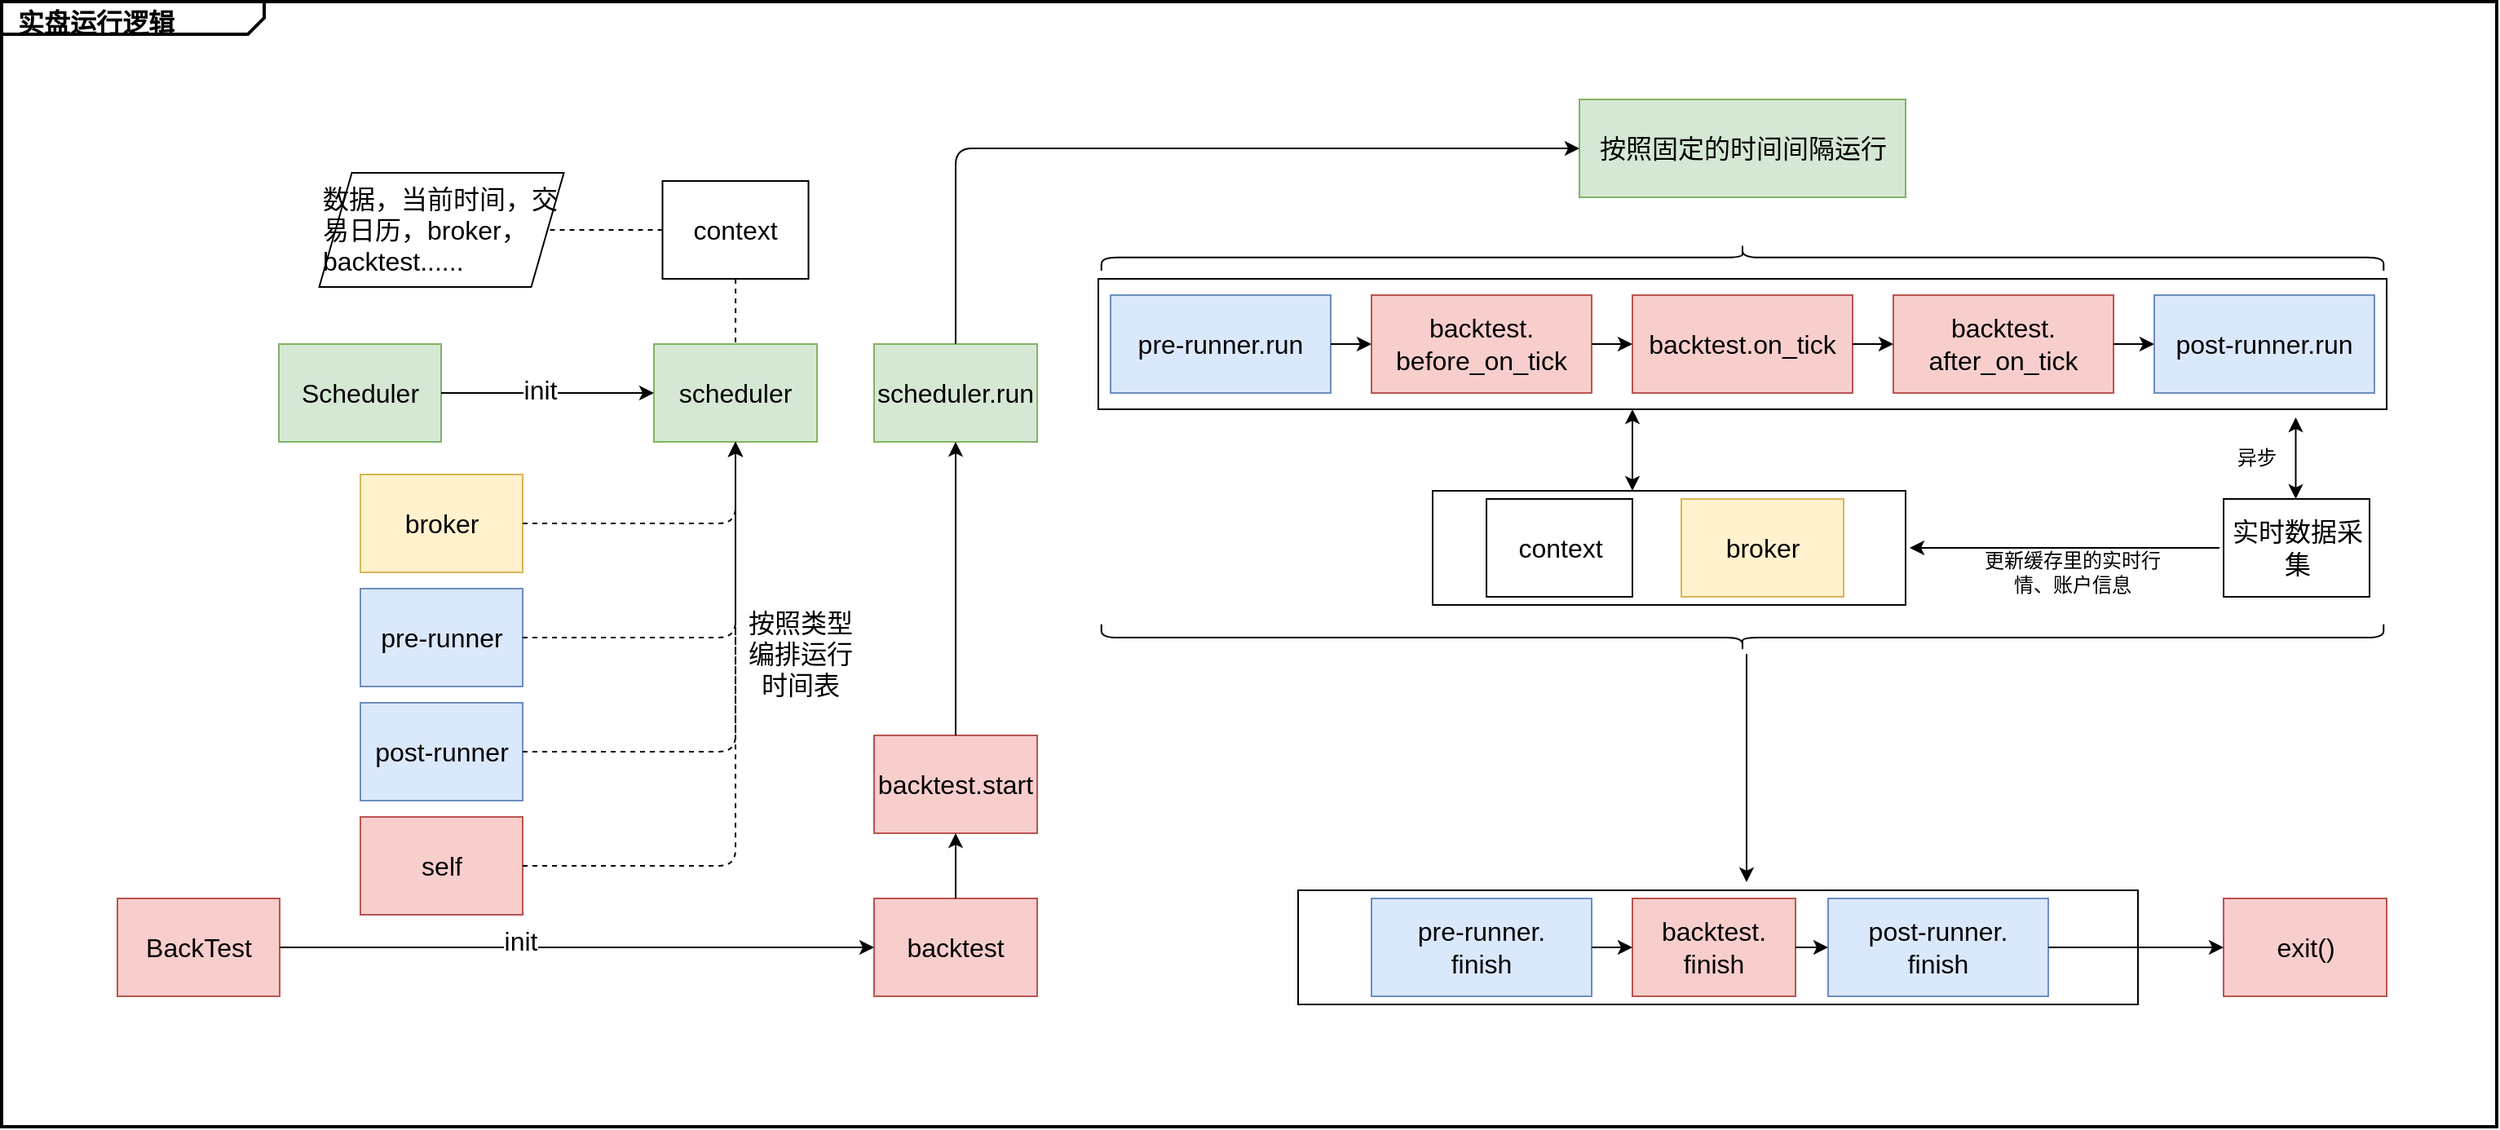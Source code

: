 <mxfile version="14.6.13" type="github">
  <diagram name="Page-1" id="929967ad-93f9-6ef4-fab6-5d389245f69c">
    <mxGraphModel dx="3179.5" dy="794" grid="1" gridSize="10" guides="1" tooltips="1" connect="1" arrows="1" fold="1" page="1" pageScale="1.5" pageWidth="1169" pageHeight="826" background="none" math="0" shadow="0">
      <root>
        <mxCell id="0" style=";html=1;" />
        <mxCell id="1" style=";html=1;" parent="0" />
        <mxCell id="DJqlXa8Qvgp3mCInFXNU-80" value="" style="rounded=0;whiteSpace=wrap;html=1;fontSize=16;align=left;" parent="1" vertex="1">
          <mxGeometry x="725" y="925" width="515" height="70" as="geometry" />
        </mxCell>
        <mxCell id="DJqlXa8Qvgp3mCInFXNU-73" value="" style="rounded=0;whiteSpace=wrap;html=1;fontSize=16;align=left;" parent="1" vertex="1">
          <mxGeometry x="807.5" y="680" width="290" height="70" as="geometry" />
        </mxCell>
        <mxCell id="DJqlXa8Qvgp3mCInFXNU-70" value="" style="rounded=0;whiteSpace=wrap;html=1;fontSize=16;align=left;" parent="1" vertex="1">
          <mxGeometry x="602.5" y="550" width="790" height="80" as="geometry" />
        </mxCell>
        <mxCell id="1672d66443f91eb5-1" value="&lt;p style=&quot;margin: 4px 0px 0px 10px ; text-align: left ; font-size: 16px&quot;&gt;&lt;b&gt;实盘运行逻辑&lt;/b&gt;&lt;/p&gt;" style="html=1;strokeWidth=2;shape=mxgraph.sysml.package;html=1;overflow=fill;whiteSpace=wrap;gradientColor=none;fontSize=16;align=center;labelX=161;shadow=0;sketch=0;fillColor=none;connectable=0;" parent="1" vertex="1">
          <mxGeometry x="-70" y="380" width="1530" height="690" as="geometry" />
        </mxCell>
        <mxCell id="1672d66443f91eb5-13" style="edgeStyle=orthogonalEdgeStyle;rounded=0;html=1;jettySize=auto;orthogonalLoop=1;endArrow=circlePlus;endFill=0;fontSize=16;" parent="1" edge="1">
          <mxGeometry relative="1" as="geometry">
            <Array as="points">
              <mxPoint x="477" y="485" />
              <mxPoint x="517" y="485" />
            </Array>
            <mxPoint x="517" y="445" as="targetPoint" />
          </mxGeometry>
        </mxCell>
        <mxCell id="1672d66443f91eb5-15" style="edgeStyle=orthogonalEdgeStyle;rounded=0;html=1;endArrow=circlePlus;endFill=0;jettySize=auto;orthogonalLoop=1;fontSize=16;" parent="1" edge="1">
          <mxGeometry relative="1" as="geometry">
            <Array as="points">
              <mxPoint x="717" y="485" />
              <mxPoint x="517" y="485" />
            </Array>
            <mxPoint x="517" y="445" as="targetPoint" />
          </mxGeometry>
        </mxCell>
        <mxCell id="1672d66443f91eb5-21" style="edgeStyle=none;rounded=0;html=1;dashed=1;endArrow=none;endFill=0;jettySize=auto;orthogonalLoop=1;fontSize=16;" parent="1" edge="1">
          <mxGeometry relative="1" as="geometry">
            <mxPoint x="1137.417" y="605" as="sourcePoint" />
          </mxGeometry>
        </mxCell>
        <mxCell id="1672d66443f91eb5-16" style="edgeStyle=orthogonalEdgeStyle;rounded=0;html=1;endArrow=circlePlus;endFill=0;jettySize=auto;orthogonalLoop=1;entryX=0.25;entryY=1;fontSize=16;" parent="1" edge="1">
          <mxGeometry relative="1" as="geometry">
            <Array as="points">
              <mxPoint x="627" y="635" />
              <mxPoint x="677" y="635" />
            </Array>
            <mxPoint x="677" y="605" as="targetPoint" />
          </mxGeometry>
        </mxCell>
        <mxCell id="1672d66443f91eb5-17" style="edgeStyle=orthogonalEdgeStyle;rounded=0;html=1;endArrow=circlePlus;endFill=0;jettySize=auto;orthogonalLoop=1;entryX=0.5;entryY=1;fontSize=16;" parent="1" edge="1">
          <mxGeometry relative="1" as="geometry">
            <Array as="points">
              <mxPoint x="817" y="635" />
              <mxPoint x="717" y="635" />
            </Array>
            <mxPoint x="817" y="655" as="sourcePoint" />
          </mxGeometry>
        </mxCell>
        <mxCell id="1672d66443f91eb5-18" style="edgeStyle=orthogonalEdgeStyle;rounded=0;html=1;endArrow=circlePlus;endFill=0;jettySize=auto;orthogonalLoop=1;entryX=0.75;entryY=1;fontSize=16;" parent="1" edge="1">
          <mxGeometry relative="1" as="geometry">
            <Array as="points">
              <mxPoint x="1017" y="625" />
              <mxPoint x="757" y="625" />
            </Array>
            <mxPoint x="1017" y="655" as="sourcePoint" />
          </mxGeometry>
        </mxCell>
        <mxCell id="1672d66443f91eb5-22" style="edgeStyle=none;rounded=0;html=1;dashed=1;endArrow=none;endFill=0;jettySize=auto;orthogonalLoop=1;fontSize=16;" parent="1" edge="1">
          <mxGeometry relative="1" as="geometry">
            <mxPoint x="1017" y="425" as="targetPoint" />
          </mxGeometry>
        </mxCell>
        <mxCell id="1672d66443f91eb5-14" style="edgeStyle=orthogonalEdgeStyle;rounded=0;html=1;endArrow=circlePlus;endFill=0;jettySize=auto;orthogonalLoop=1;fontSize=16;" parent="1" edge="1">
          <mxGeometry relative="1" as="geometry">
            <Array as="points">
              <mxPoint x="477" y="755" />
              <mxPoint x="477" y="755" />
            </Array>
            <mxPoint x="477" y="615" as="targetPoint" />
          </mxGeometry>
        </mxCell>
        <mxCell id="1672d66443f91eb5-19" style="rounded=0;html=1;endArrow=none;endFill=0;jettySize=auto;orthogonalLoop=1;dashed=1;fontSize=16;" parent="1" edge="1">
          <mxGeometry relative="1" as="geometry">
            <mxPoint x="1000.03" y="725" as="targetPoint" />
          </mxGeometry>
        </mxCell>
        <mxCell id="1672d66443f91eb5-20" style="edgeStyle=none;rounded=0;html=1;dashed=1;endArrow=none;endFill=0;jettySize=auto;orthogonalLoop=1;fontSize=16;" parent="1" edge="1">
          <mxGeometry relative="1" as="geometry">
            <mxPoint x="1187" y="605" as="targetPoint" />
          </mxGeometry>
        </mxCell>
        <mxCell id="DJqlXa8Qvgp3mCInFXNU-1" value="Scheduler" style="rounded=0;whiteSpace=wrap;html=1;fontSize=16;fillColor=#d5e8d4;strokeColor=#82b366;" parent="1" vertex="1">
          <mxGeometry x="100" y="590" width="99.5" height="60" as="geometry" />
        </mxCell>
        <mxCell id="DJqlXa8Qvgp3mCInFXNU-2" value="scheduler" style="rounded=0;whiteSpace=wrap;html=1;fontSize=16;fillColor=#d5e8d4;strokeColor=#82b366;" parent="1" vertex="1">
          <mxGeometry x="330" y="590" width="100" height="60" as="geometry" />
        </mxCell>
        <mxCell id="DJqlXa8Qvgp3mCInFXNU-3" value="" style="endArrow=classic;startArrow=none;html=1;fontSize=16;startFill=0;" parent="1" source="DJqlXa8Qvgp3mCInFXNU-1" target="DJqlXa8Qvgp3mCInFXNU-2" edge="1">
          <mxGeometry width="50" height="50" relative="1" as="geometry">
            <mxPoint x="730" y="640" as="sourcePoint" />
            <mxPoint x="780" y="590" as="targetPoint" />
          </mxGeometry>
        </mxCell>
        <mxCell id="DJqlXa8Qvgp3mCInFXNU-4" value="init" style="edgeLabel;html=1;align=center;verticalAlign=middle;resizable=0;points=[];fontSize=16;" parent="DJqlXa8Qvgp3mCInFXNU-3" vertex="1" connectable="0">
          <mxGeometry x="-0.08" y="2" relative="1" as="geometry">
            <mxPoint as="offset" />
          </mxGeometry>
        </mxCell>
        <mxCell id="DJqlXa8Qvgp3mCInFXNU-27" value="" style="edgeStyle=orthogonalEdgeStyle;rounded=0;orthogonalLoop=1;jettySize=auto;html=1;startArrow=none;startFill=0;endArrow=none;endFill=0;fontSize=16;dashed=1;" parent="1" source="DJqlXa8Qvgp3mCInFXNU-5" target="DJqlXa8Qvgp3mCInFXNU-66" edge="1">
          <mxGeometry relative="1" as="geometry">
            <mxPoint x="270" y="520" as="targetPoint" />
          </mxGeometry>
        </mxCell>
        <mxCell id="DJqlXa8Qvgp3mCInFXNU-5" value="context" style="rounded=0;whiteSpace=wrap;html=1;fontSize=16;" parent="1" vertex="1">
          <mxGeometry x="335.25" y="490" width="89.5" height="60" as="geometry" />
        </mxCell>
        <mxCell id="DJqlXa8Qvgp3mCInFXNU-16" value="BackTest" style="rounded=0;whiteSpace=wrap;html=1;fontSize=16;fillColor=#f8cecc;strokeColor=#b85450;" parent="1" vertex="1">
          <mxGeometry x="1" y="930" width="99.5" height="60" as="geometry" />
        </mxCell>
        <mxCell id="DJqlXa8Qvgp3mCInFXNU-17" value="backtest" style="rounded=0;whiteSpace=wrap;html=1;fontSize=16;fillColor=#f8cecc;strokeColor=#b85450;" parent="1" vertex="1">
          <mxGeometry x="465" y="930" width="100" height="60" as="geometry" />
        </mxCell>
        <mxCell id="DJqlXa8Qvgp3mCInFXNU-18" value="" style="edgeStyle=orthogonalEdgeStyle;rounded=0;orthogonalLoop=1;jettySize=auto;html=1;startArrow=none;startFill=0;endArrow=classic;endFill=1;fontSize=16;" parent="1" source="DJqlXa8Qvgp3mCInFXNU-16" target="DJqlXa8Qvgp3mCInFXNU-17" edge="1">
          <mxGeometry relative="1" as="geometry">
            <mxPoint x="560" y="789.5" as="sourcePoint" />
            <mxPoint x="640" y="789.5" as="targetPoint" />
          </mxGeometry>
        </mxCell>
        <mxCell id="DJqlXa8Qvgp3mCInFXNU-19" value="init" style="edgeLabel;html=1;align=center;verticalAlign=middle;resizable=0;points=[];fontSize=16;" parent="DJqlXa8Qvgp3mCInFXNU-18" vertex="1" connectable="0">
          <mxGeometry x="-0.191" y="4" relative="1" as="geometry">
            <mxPoint as="offset" />
          </mxGeometry>
        </mxCell>
        <mxCell id="DJqlXa8Qvgp3mCInFXNU-29" value="broker" style="rounded=0;whiteSpace=wrap;html=1;fontSize=16;fillColor=#fff2cc;strokeColor=#d6b656;" parent="1" vertex="1">
          <mxGeometry x="150" y="670" width="99.5" height="60" as="geometry" />
        </mxCell>
        <mxCell id="DJqlXa8Qvgp3mCInFXNU-30" value="pre-runner" style="rounded=0;whiteSpace=wrap;html=1;fontSize=16;fillColor=#dae8fc;strokeColor=#6c8ebf;" parent="1" vertex="1">
          <mxGeometry x="150" y="740" width="99.5" height="60" as="geometry" />
        </mxCell>
        <mxCell id="DJqlXa8Qvgp3mCInFXNU-31" value="self" style="rounded=0;whiteSpace=wrap;html=1;fontSize=16;fillColor=#f8cecc;strokeColor=#b85450;" parent="1" vertex="1">
          <mxGeometry x="150" y="880" width="99.5" height="60" as="geometry" />
        </mxCell>
        <mxCell id="DJqlXa8Qvgp3mCInFXNU-32" value="" style="endArrow=classic;html=1;dashed=1;fontSize=16;" parent="1" source="DJqlXa8Qvgp3mCInFXNU-29" target="DJqlXa8Qvgp3mCInFXNU-2" edge="1">
          <mxGeometry width="50" height="50" relative="1" as="geometry">
            <mxPoint x="400" y="810" as="sourcePoint" />
            <mxPoint x="450" y="760" as="targetPoint" />
            <Array as="points">
              <mxPoint x="380" y="700" />
            </Array>
          </mxGeometry>
        </mxCell>
        <mxCell id="DJqlXa8Qvgp3mCInFXNU-33" value="" style="endArrow=classic;html=1;dashed=1;fontSize=16;" parent="1" source="DJqlXa8Qvgp3mCInFXNU-30" target="DJqlXa8Qvgp3mCInFXNU-2" edge="1">
          <mxGeometry width="50" height="50" relative="1" as="geometry">
            <mxPoint x="350" y="850" as="sourcePoint" />
            <mxPoint x="400" y="800" as="targetPoint" />
            <Array as="points">
              <mxPoint x="380" y="770" />
            </Array>
          </mxGeometry>
        </mxCell>
        <mxCell id="DJqlXa8Qvgp3mCInFXNU-34" value="" style="endArrow=classic;html=1;dashed=1;fontSize=16;" parent="1" source="DJqlXa8Qvgp3mCInFXNU-31" target="DJqlXa8Qvgp3mCInFXNU-2" edge="1">
          <mxGeometry width="50" height="50" relative="1" as="geometry">
            <mxPoint x="320" y="910" as="sourcePoint" />
            <mxPoint x="360" y="760" as="targetPoint" />
            <Array as="points">
              <mxPoint x="380" y="910" />
            </Array>
          </mxGeometry>
        </mxCell>
        <mxCell id="DJqlXa8Qvgp3mCInFXNU-35" value="按照类型编排运行时间表" style="text;html=1;strokeColor=none;fillColor=none;align=center;verticalAlign=middle;whiteSpace=wrap;rounded=0;shadow=0;dashed=1;sketch=0;fontSize=16;" parent="1" vertex="1">
          <mxGeometry x="385" y="770" width="70" height="20" as="geometry" />
        </mxCell>
        <mxCell id="DJqlXa8Qvgp3mCInFXNU-36" value="" style="edgeStyle=orthogonalEdgeStyle;rounded=0;orthogonalLoop=1;jettySize=auto;html=1;startArrow=none;startFill=0;endArrow=none;endFill=0;fontSize=16;dashed=1;" parent="1" source="DJqlXa8Qvgp3mCInFXNU-5" target="DJqlXa8Qvgp3mCInFXNU-2" edge="1">
          <mxGeometry relative="1" as="geometry">
            <mxPoint x="390.1" y="500" as="sourcePoint" />
            <mxPoint x="390" y="450" as="targetPoint" />
          </mxGeometry>
        </mxCell>
        <mxCell id="DJqlXa8Qvgp3mCInFXNU-37" value="scheduler.run" style="rounded=0;whiteSpace=wrap;html=1;fontSize=16;fillColor=#d5e8d4;strokeColor=#82b366;" parent="1" vertex="1">
          <mxGeometry x="465" y="590" width="100" height="60" as="geometry" />
        </mxCell>
        <mxCell id="DJqlXa8Qvgp3mCInFXNU-39" value="backtest.start" style="rounded=0;whiteSpace=wrap;html=1;fontSize=16;fillColor=#f8cecc;strokeColor=#b85450;" parent="1" vertex="1">
          <mxGeometry x="465" y="830" width="100" height="60" as="geometry" />
        </mxCell>
        <mxCell id="DJqlXa8Qvgp3mCInFXNU-40" value="" style="endArrow=classic;html=1;fontSize=16;" parent="1" source="DJqlXa8Qvgp3mCInFXNU-39" target="DJqlXa8Qvgp3mCInFXNU-37" edge="1">
          <mxGeometry width="50" height="50" relative="1" as="geometry">
            <mxPoint x="500" y="780" as="sourcePoint" />
            <mxPoint x="550" y="730" as="targetPoint" />
          </mxGeometry>
        </mxCell>
        <mxCell id="DJqlXa8Qvgp3mCInFXNU-41" value="" style="endArrow=classic;html=1;fontSize=16;" parent="1" source="DJqlXa8Qvgp3mCInFXNU-17" target="DJqlXa8Qvgp3mCInFXNU-39" edge="1">
          <mxGeometry width="50" height="50" relative="1" as="geometry">
            <mxPoint x="740" y="930" as="sourcePoint" />
            <mxPoint x="740" y="750" as="targetPoint" />
          </mxGeometry>
        </mxCell>
        <mxCell id="DJqlXa8Qvgp3mCInFXNU-44" value="按照固定的时间间隔运行" style="rounded=0;whiteSpace=wrap;html=1;fontSize=16;fillColor=#d5e8d4;strokeColor=#82b366;" parent="1" vertex="1">
          <mxGeometry x="897.5" y="440" width="200" height="60" as="geometry" />
        </mxCell>
        <mxCell id="DJqlXa8Qvgp3mCInFXNU-45" value="backtest.on_tick" style="rounded=0;whiteSpace=wrap;html=1;fontSize=16;fillColor=#f8cecc;strokeColor=#b85450;" parent="1" vertex="1">
          <mxGeometry x="930" y="560" width="135" height="60" as="geometry" />
        </mxCell>
        <mxCell id="DJqlXa8Qvgp3mCInFXNU-46" value="" style="endArrow=classic;html=1;fontSize=16;" parent="1" source="DJqlXa8Qvgp3mCInFXNU-37" target="DJqlXa8Qvgp3mCInFXNU-44" edge="1">
          <mxGeometry width="50" height="50" relative="1" as="geometry">
            <mxPoint x="540" y="730" as="sourcePoint" />
            <mxPoint x="590" y="680" as="targetPoint" />
            <Array as="points">
              <mxPoint x="515" y="470" />
            </Array>
          </mxGeometry>
        </mxCell>
        <mxCell id="DJqlXa8Qvgp3mCInFXNU-47" value="" style="shape=curlyBracket;whiteSpace=wrap;html=1;rounded=1;fontSize=16;align=left;rotation=90;" parent="1" vertex="1">
          <mxGeometry x="989.38" y="143.75" width="16.25" height="786.25" as="geometry" />
        </mxCell>
        <mxCell id="DJqlXa8Qvgp3mCInFXNU-49" value="broker" style="rounded=0;whiteSpace=wrap;html=1;fontSize=16;fillColor=#fff2cc;strokeColor=#d6b656;" parent="1" vertex="1">
          <mxGeometry x="960" y="685" width="99.5" height="60" as="geometry" />
        </mxCell>
        <mxCell id="DJqlXa8Qvgp3mCInFXNU-50" value="pre-runner.run" style="rounded=0;whiteSpace=wrap;html=1;fontSize=16;fillColor=#dae8fc;strokeColor=#6c8ebf;" parent="1" vertex="1">
          <mxGeometry x="610" y="560" width="135" height="60" as="geometry" />
        </mxCell>
        <mxCell id="DJqlXa8Qvgp3mCInFXNU-52" value="backtest.&lt;br&gt;before_on_tick" style="rounded=0;whiteSpace=wrap;html=1;fontSize=16;fillColor=#f8cecc;strokeColor=#b85450;" parent="1" vertex="1">
          <mxGeometry x="770" y="560" width="135" height="60" as="geometry" />
        </mxCell>
        <mxCell id="DJqlXa8Qvgp3mCInFXNU-53" value="backtest.&lt;br&gt;after_on_tick" style="rounded=0;whiteSpace=wrap;html=1;fontSize=16;fillColor=#f8cecc;strokeColor=#b85450;" parent="1" vertex="1">
          <mxGeometry x="1090" y="560" width="135" height="60" as="geometry" />
        </mxCell>
        <mxCell id="DJqlXa8Qvgp3mCInFXNU-54" value="post-runner.run" style="rounded=0;whiteSpace=wrap;html=1;fontSize=16;fillColor=#dae8fc;strokeColor=#6c8ebf;" parent="1" vertex="1">
          <mxGeometry x="1250" y="560" width="135" height="60" as="geometry" />
        </mxCell>
        <mxCell id="DJqlXa8Qvgp3mCInFXNU-55" value="" style="endArrow=classic;html=1;fontSize=16;" parent="1" source="DJqlXa8Qvgp3mCInFXNU-50" target="DJqlXa8Qvgp3mCInFXNU-52" edge="1">
          <mxGeometry width="50" height="50" relative="1" as="geometry">
            <mxPoint x="400" y="870" as="sourcePoint" />
            <mxPoint x="450" y="820" as="targetPoint" />
          </mxGeometry>
        </mxCell>
        <mxCell id="DJqlXa8Qvgp3mCInFXNU-56" value="" style="endArrow=classic;html=1;fontSize=16;" parent="1" source="DJqlXa8Qvgp3mCInFXNU-52" target="DJqlXa8Qvgp3mCInFXNU-45" edge="1">
          <mxGeometry width="50" height="50" relative="1" as="geometry">
            <mxPoint x="722" y="690" as="sourcePoint" />
            <mxPoint x="730" y="650" as="targetPoint" />
          </mxGeometry>
        </mxCell>
        <mxCell id="DJqlXa8Qvgp3mCInFXNU-59" value="" style="endArrow=classic;html=1;fontSize=16;" parent="1" source="DJqlXa8Qvgp3mCInFXNU-45" target="DJqlXa8Qvgp3mCInFXNU-53" edge="1">
          <mxGeometry width="50" height="50" relative="1" as="geometry">
            <mxPoint x="730" y="710" as="sourcePoint" />
            <mxPoint x="730" y="740" as="targetPoint" />
          </mxGeometry>
        </mxCell>
        <mxCell id="DJqlXa8Qvgp3mCInFXNU-60" value="" style="endArrow=classic;html=1;fontSize=16;" parent="1" source="DJqlXa8Qvgp3mCInFXNU-53" target="DJqlXa8Qvgp3mCInFXNU-54" edge="1">
          <mxGeometry width="50" height="50" relative="1" as="geometry">
            <mxPoint x="740" y="720" as="sourcePoint" />
            <mxPoint x="740" y="750" as="targetPoint" />
          </mxGeometry>
        </mxCell>
        <mxCell id="DJqlXa8Qvgp3mCInFXNU-63" value="post-runner" style="rounded=0;whiteSpace=wrap;html=1;fontSize=16;fillColor=#dae8fc;strokeColor=#6c8ebf;" parent="1" vertex="1">
          <mxGeometry x="150" y="810" width="99.5" height="60" as="geometry" />
        </mxCell>
        <mxCell id="DJqlXa8Qvgp3mCInFXNU-64" value="" style="endArrow=classic;html=1;dashed=1;fontSize=16;" parent="1" source="DJqlXa8Qvgp3mCInFXNU-63" target="DJqlXa8Qvgp3mCInFXNU-2" edge="1">
          <mxGeometry width="50" height="50" relative="1" as="geometry">
            <mxPoint x="259.5" y="710" as="sourcePoint" />
            <mxPoint x="390" y="660" as="targetPoint" />
            <Array as="points">
              <mxPoint x="380" y="840" />
            </Array>
          </mxGeometry>
        </mxCell>
        <mxCell id="DJqlXa8Qvgp3mCInFXNU-65" style="edgeStyle=orthogonalEdgeStyle;rounded=0;orthogonalLoop=1;jettySize=auto;html=1;exitX=0.5;exitY=1;exitDx=0;exitDy=0;dashed=1;startArrow=none;startFill=0;endArrow=none;endFill=0;fontSize=16;" parent="1" source="DJqlXa8Qvgp3mCInFXNU-35" target="DJqlXa8Qvgp3mCInFXNU-35" edge="1">
          <mxGeometry relative="1" as="geometry" />
        </mxCell>
        <mxCell id="DJqlXa8Qvgp3mCInFXNU-66" value="&lt;span&gt;数据，当前时间，交易日历，broker，backtest......&lt;/span&gt;" style="shape=parallelogram;perimeter=parallelogramPerimeter;whiteSpace=wrap;html=1;fixedSize=1;rounded=0;fontSize=16;align=left;" parent="1" vertex="1">
          <mxGeometry x="124.75" y="485" width="150" height="70" as="geometry" />
        </mxCell>
        <mxCell id="DJqlXa8Qvgp3mCInFXNU-67" value="context" style="rounded=0;whiteSpace=wrap;html=1;fontSize=16;" parent="1" vertex="1">
          <mxGeometry x="840.5" y="685" width="89.5" height="60" as="geometry" />
        </mxCell>
        <mxCell id="DJqlXa8Qvgp3mCInFXNU-74" value="" style="endArrow=classic;startArrow=classic;html=1;fontSize=16;" parent="1" edge="1">
          <mxGeometry width="50" height="50" relative="1" as="geometry">
            <mxPoint x="930" y="680" as="sourcePoint" />
            <mxPoint x="930" y="630" as="targetPoint" />
          </mxGeometry>
        </mxCell>
        <mxCell id="DJqlXa8Qvgp3mCInFXNU-76" value="backtest.&lt;br&gt;finish" style="rounded=0;whiteSpace=wrap;html=1;fontSize=16;fillColor=#f8cecc;strokeColor=#b85450;" parent="1" vertex="1">
          <mxGeometry x="930" y="930" width="100" height="60" as="geometry" />
        </mxCell>
        <mxCell id="DJqlXa8Qvgp3mCInFXNU-77" value="pre-runner.&lt;br&gt;finish" style="rounded=0;whiteSpace=wrap;html=1;fontSize=16;fillColor=#dae8fc;strokeColor=#6c8ebf;" parent="1" vertex="1">
          <mxGeometry x="770" y="930" width="135" height="60" as="geometry" />
        </mxCell>
        <mxCell id="DJqlXa8Qvgp3mCInFXNU-78" value="post-runner.&lt;br&gt;finish" style="rounded=0;whiteSpace=wrap;html=1;fontSize=16;fillColor=#dae8fc;strokeColor=#6c8ebf;" parent="1" vertex="1">
          <mxGeometry x="1050" y="930" width="135" height="60" as="geometry" />
        </mxCell>
        <mxCell id="DJqlXa8Qvgp3mCInFXNU-79" value="" style="shape=curlyBracket;whiteSpace=wrap;html=1;rounded=1;fontSize=16;align=left;rotation=-90;" parent="1" vertex="1">
          <mxGeometry x="989.38" y="376.88" width="16.25" height="786.25" as="geometry" />
        </mxCell>
        <mxCell id="DJqlXa8Qvgp3mCInFXNU-81" value="" style="endArrow=classic;html=1;fontSize=16;" parent="1" edge="1">
          <mxGeometry width="50" height="50" relative="1" as="geometry">
            <mxPoint x="1000" y="780" as="sourcePoint" />
            <mxPoint x="1000" y="920" as="targetPoint" />
          </mxGeometry>
        </mxCell>
        <mxCell id="DJqlXa8Qvgp3mCInFXNU-83" value="" style="endArrow=classic;html=1;fontSize=16;" parent="1" source="DJqlXa8Qvgp3mCInFXNU-77" target="DJqlXa8Qvgp3mCInFXNU-76" edge="1">
          <mxGeometry width="50" height="50" relative="1" as="geometry">
            <mxPoint x="1000" y="870" as="sourcePoint" />
            <mxPoint x="1050" y="820" as="targetPoint" />
          </mxGeometry>
        </mxCell>
        <mxCell id="DJqlXa8Qvgp3mCInFXNU-84" value="" style="endArrow=classic;html=1;fontSize=16;" parent="1" source="DJqlXa8Qvgp3mCInFXNU-76" target="DJqlXa8Qvgp3mCInFXNU-78" edge="1">
          <mxGeometry width="50" height="50" relative="1" as="geometry">
            <mxPoint x="1050" y="920" as="sourcePoint" />
            <mxPoint x="1100" y="870" as="targetPoint" />
          </mxGeometry>
        </mxCell>
        <mxCell id="DJqlXa8Qvgp3mCInFXNU-85" value="exit()" style="rounded=0;whiteSpace=wrap;html=1;fontSize=16;fillColor=#f8cecc;strokeColor=#b85450;" parent="1" vertex="1">
          <mxGeometry x="1292.5" y="930" width="100" height="60" as="geometry" />
        </mxCell>
        <mxCell id="DJqlXa8Qvgp3mCInFXNU-86" value="" style="endArrow=classic;html=1;fontSize=16;" parent="1" source="DJqlXa8Qvgp3mCInFXNU-78" target="DJqlXa8Qvgp3mCInFXNU-85" edge="1">
          <mxGeometry width="50" height="50" relative="1" as="geometry">
            <mxPoint x="1240" y="910" as="sourcePoint" />
            <mxPoint x="1290" y="860" as="targetPoint" />
          </mxGeometry>
        </mxCell>
        <mxCell id="Dj0rJpAY_3SVC8K4VT7N-1" value="实时数据采集" style="rounded=0;whiteSpace=wrap;html=1;fontSize=16;" parent="1" vertex="1">
          <mxGeometry x="1292.5" y="685" width="89.5" height="60" as="geometry" />
        </mxCell>
        <mxCell id="Dj0rJpAY_3SVC8K4VT7N-2" value="" style="endArrow=classic;startArrow=classic;html=1;fontSize=16;" parent="1" edge="1">
          <mxGeometry width="50" height="50" relative="1" as="geometry">
            <mxPoint x="1336.75" y="685" as="sourcePoint" />
            <mxPoint x="1336.75" y="635" as="targetPoint" />
          </mxGeometry>
        </mxCell>
        <mxCell id="Dj0rJpAY_3SVC8K4VT7N-6" value="异步" style="text;html=1;strokeColor=none;fillColor=none;align=center;verticalAlign=middle;whiteSpace=wrap;rounded=0;" parent="1" vertex="1">
          <mxGeometry x="1292.5" y="650" width="40" height="20" as="geometry" />
        </mxCell>
        <mxCell id="Dj0rJpAY_3SVC8K4VT7N-7" value="" style="endArrow=classic;html=1;" parent="1" edge="1">
          <mxGeometry width="50" height="50" relative="1" as="geometry">
            <mxPoint x="1290" y="715" as="sourcePoint" />
            <mxPoint x="1100" y="715" as="targetPoint" />
          </mxGeometry>
        </mxCell>
        <mxCell id="Dj0rJpAY_3SVC8K4VT7N-8" value="更新缓存里的实时行情、账户信息" style="text;html=1;strokeColor=none;fillColor=none;align=center;verticalAlign=middle;whiteSpace=wrap;rounded=0;" parent="1" vertex="1">
          <mxGeometry x="1140" y="720" width="120" height="20" as="geometry" />
        </mxCell>
      </root>
    </mxGraphModel>
  </diagram>
</mxfile>
